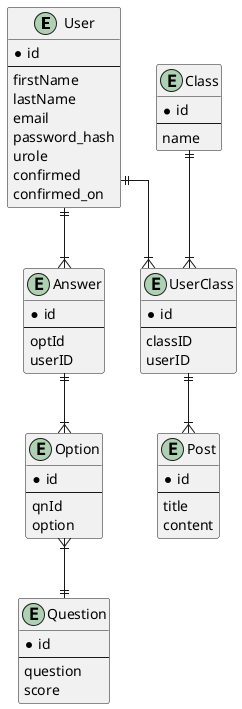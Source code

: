 @startuml
' avoid problems with angled crows feet
skinparam linetype ortho

entity User {
*id
--
firstName
lastName
email
password_hash
urole
confirmed
confirmed_on
}

entity Question {
*id
--
question
score
}

entity Option {
*id
--
qnId
option
}

entity Answer {
*id
--
optId
userID
}

entity Post {
*id
--
title
content
}

entity Class {
*id
--
name
}

entity UserClass {
*id
--
classID
userID
}

User ||--|{ Answer

Answer ||--|{ Option
Option }|--|| Question

User ||--|{ UserClass
Class ||--|{ UserClass
UserClass ||--|{ Post

@enduml
